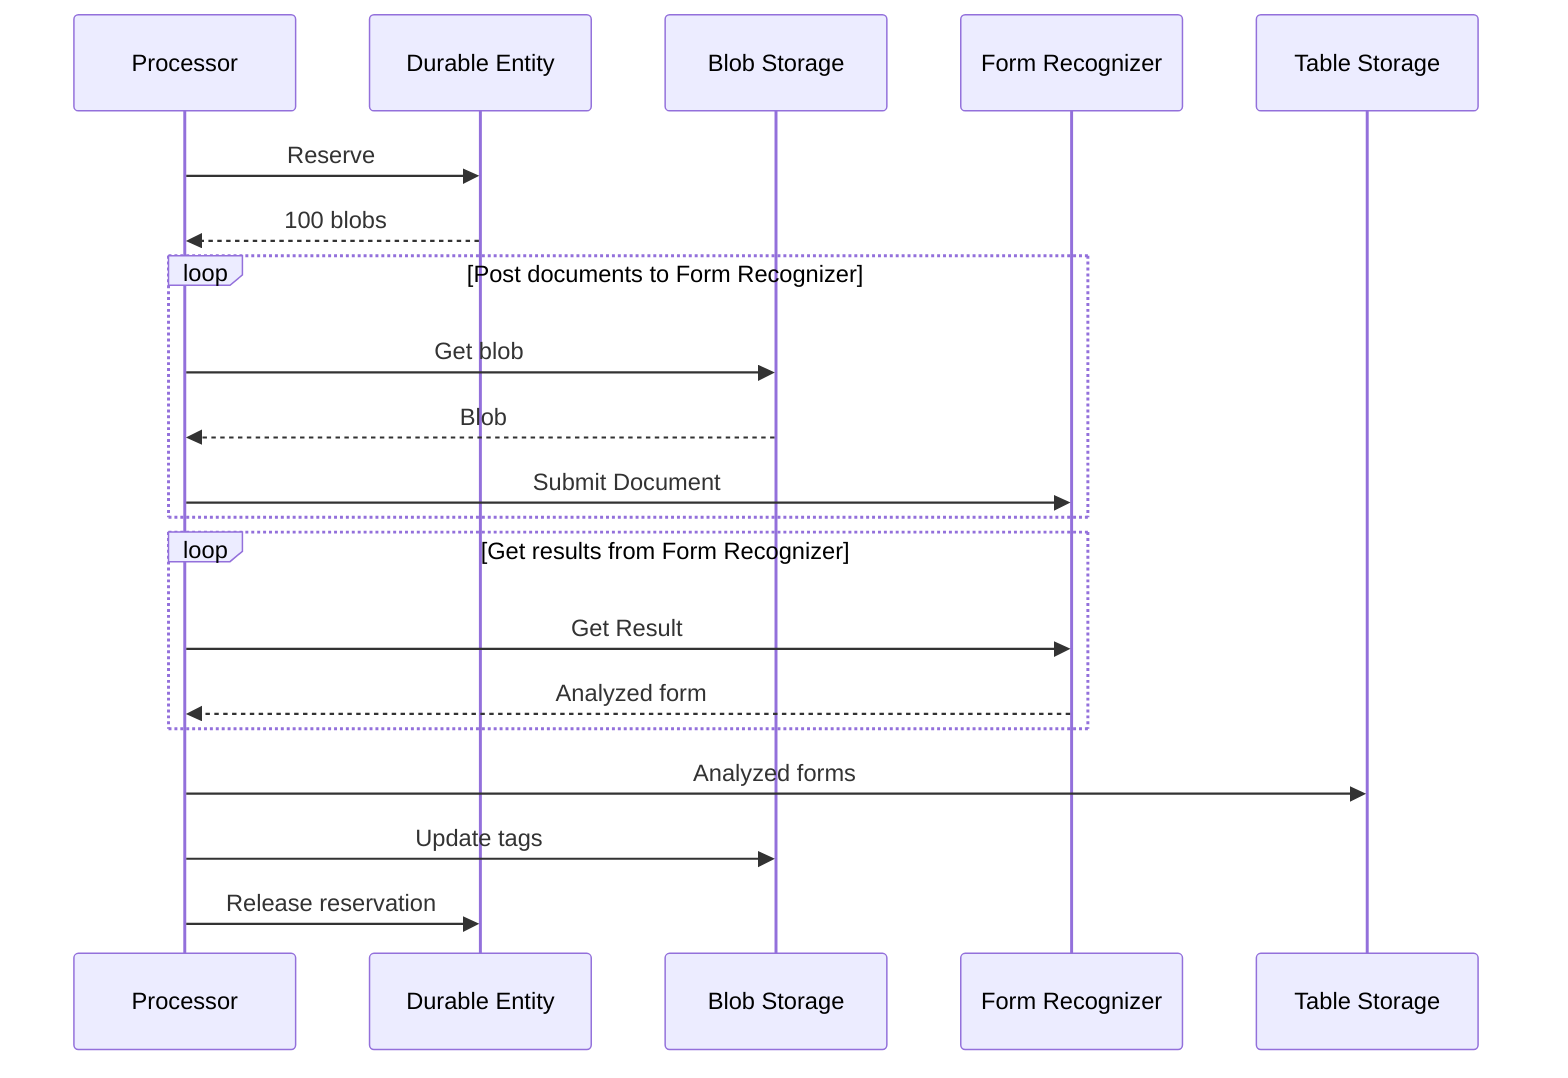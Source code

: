sequenceDiagram
    Processor->>Durable Entity: Reserve
    Durable Entity-->>Processor: 100 blobs
    loop Post documents to Form Recognizer
        Processor->>Blob Storage: Get blob
        Blob Storage-->>Processor: Blob
        Processor->>Form Recognizer: Submit Document
    end
    loop Get results from Form Recognizer
        Processor->>Form Recognizer: Get Result
        Form Recognizer-->>Processor: Analyzed form
    end
    Processor->>Table Storage: Analyzed forms
    Processor->>Blob Storage: Update tags
    Processor->>Durable Entity: Release reservation